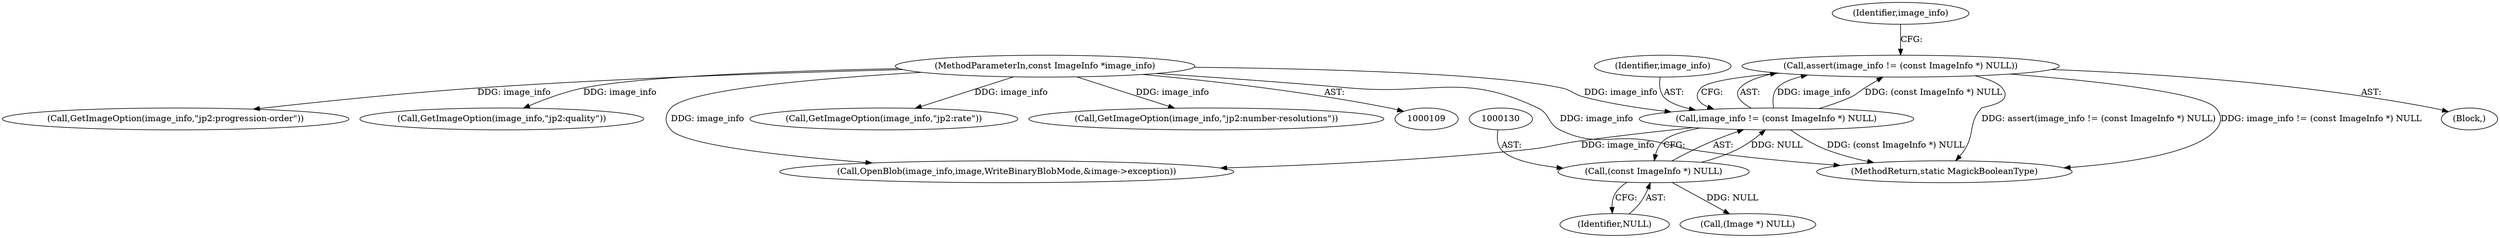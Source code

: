 digraph "0_ImageMagick_3d5ac8c20846871f1eb3068b65f93da7cd33bfd0_0@API" {
"1000126" [label="(Call,assert(image_info != (const ImageInfo *) NULL))"];
"1000127" [label="(Call,image_info != (const ImageInfo *) NULL)"];
"1000110" [label="(MethodParameterIn,const ImageInfo *image_info)"];
"1000129" [label="(Call,(const ImageInfo *) NULL)"];
"1000135" [label="(Identifier,image_info)"];
"1000112" [label="(Block,)"];
"1000126" [label="(Call,assert(image_info != (const ImageInfo *) NULL))"];
"1000442" [label="(Call,GetImageOption(image_info,\"jp2:progression-order\"))"];
"1000110" [label="(MethodParameterIn,const ImageInfo *image_info)"];
"1000371" [label="(Call,GetImageOption(image_info,\"jp2:quality\"))"];
"1000131" [label="(Identifier,NULL)"];
"1000167" [label="(Call,OpenBlob(image_info,image,WriteBinaryBlobMode,&image->exception))"];
"1001299" [label="(MethodReturn,static MagickBooleanType)"];
"1000129" [label="(Call,(const ImageInfo *) NULL)"];
"1000509" [label="(Call,GetImageOption(image_info,\"jp2:rate\"))"];
"1000127" [label="(Call,image_info != (const ImageInfo *) NULL)"];
"1000141" [label="(Call,(Image *) NULL)"];
"1000225" [label="(Call,GetImageOption(image_info,\"jp2:number-resolutions\"))"];
"1000128" [label="(Identifier,image_info)"];
"1000126" -> "1000112"  [label="AST: "];
"1000126" -> "1000127"  [label="CFG: "];
"1000127" -> "1000126"  [label="AST: "];
"1000135" -> "1000126"  [label="CFG: "];
"1000126" -> "1001299"  [label="DDG: assert(image_info != (const ImageInfo *) NULL)"];
"1000126" -> "1001299"  [label="DDG: image_info != (const ImageInfo *) NULL"];
"1000127" -> "1000126"  [label="DDG: image_info"];
"1000127" -> "1000126"  [label="DDG: (const ImageInfo *) NULL"];
"1000127" -> "1000129"  [label="CFG: "];
"1000128" -> "1000127"  [label="AST: "];
"1000129" -> "1000127"  [label="AST: "];
"1000127" -> "1001299"  [label="DDG: (const ImageInfo *) NULL"];
"1000110" -> "1000127"  [label="DDG: image_info"];
"1000129" -> "1000127"  [label="DDG: NULL"];
"1000127" -> "1000167"  [label="DDG: image_info"];
"1000110" -> "1000109"  [label="AST: "];
"1000110" -> "1001299"  [label="DDG: image_info"];
"1000110" -> "1000167"  [label="DDG: image_info"];
"1000110" -> "1000225"  [label="DDG: image_info"];
"1000110" -> "1000371"  [label="DDG: image_info"];
"1000110" -> "1000442"  [label="DDG: image_info"];
"1000110" -> "1000509"  [label="DDG: image_info"];
"1000129" -> "1000131"  [label="CFG: "];
"1000130" -> "1000129"  [label="AST: "];
"1000131" -> "1000129"  [label="AST: "];
"1000129" -> "1000141"  [label="DDG: NULL"];
}

